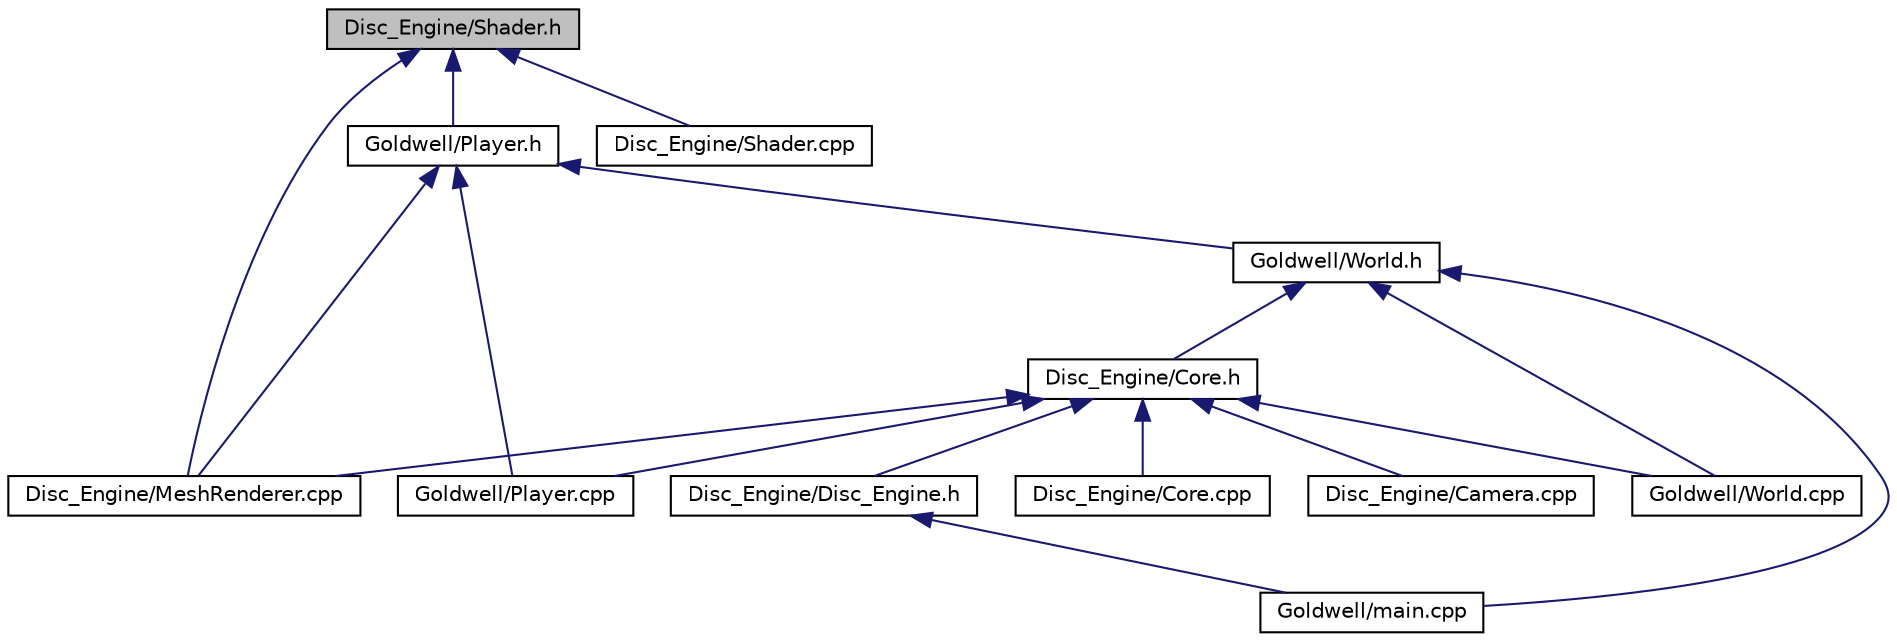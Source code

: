 digraph "Disc_Engine/Shader.h"
{
  edge [fontname="Helvetica",fontsize="10",labelfontname="Helvetica",labelfontsize="10"];
  node [fontname="Helvetica",fontsize="10",shape=record];
  Node9 [label="Disc_Engine/Shader.h",height=0.2,width=0.4,color="black", fillcolor="grey75", style="filled", fontcolor="black"];
  Node9 -> Node10 [dir="back",color="midnightblue",fontsize="10",style="solid",fontname="Helvetica"];
  Node10 [label="Goldwell/Player.h",height=0.2,width=0.4,color="black", fillcolor="white", style="filled",URL="$_player_8h.html"];
  Node10 -> Node11 [dir="back",color="midnightblue",fontsize="10",style="solid",fontname="Helvetica"];
  Node11 [label="Goldwell/World.h",height=0.2,width=0.4,color="black", fillcolor="white", style="filled",URL="$_world_8h.html"];
  Node11 -> Node12 [dir="back",color="midnightblue",fontsize="10",style="solid",fontname="Helvetica"];
  Node12 [label="Disc_Engine/Core.h",height=0.2,width=0.4,color="black", fillcolor="white", style="filled",URL="$_core_8h.html"];
  Node12 -> Node13 [dir="back",color="midnightblue",fontsize="10",style="solid",fontname="Helvetica"];
  Node13 [label="Disc_Engine/Camera.cpp",height=0.2,width=0.4,color="black", fillcolor="white", style="filled",URL="$_camera_8cpp.html"];
  Node12 -> Node14 [dir="back",color="midnightblue",fontsize="10",style="solid",fontname="Helvetica"];
  Node14 [label="Disc_Engine/Core.cpp",height=0.2,width=0.4,color="black", fillcolor="white", style="filled",URL="$_core_8cpp.html"];
  Node12 -> Node15 [dir="back",color="midnightblue",fontsize="10",style="solid",fontname="Helvetica"];
  Node15 [label="Disc_Engine/Disc_Engine.h",height=0.2,width=0.4,color="black", fillcolor="white", style="filled",URL="$_disc___engine_8h.html"];
  Node15 -> Node16 [dir="back",color="midnightblue",fontsize="10",style="solid",fontname="Helvetica"];
  Node16 [label="Goldwell/main.cpp",height=0.2,width=0.4,color="black", fillcolor="white", style="filled",URL="$main_8cpp.html"];
  Node12 -> Node17 [dir="back",color="midnightblue",fontsize="10",style="solid",fontname="Helvetica"];
  Node17 [label="Disc_Engine/MeshRenderer.cpp",height=0.2,width=0.4,color="black", fillcolor="white", style="filled",URL="$_mesh_renderer_8cpp.html"];
  Node12 -> Node18 [dir="back",color="midnightblue",fontsize="10",style="solid",fontname="Helvetica"];
  Node18 [label="Goldwell/Player.cpp",height=0.2,width=0.4,color="black", fillcolor="white", style="filled",URL="$_player_8cpp.html"];
  Node12 -> Node19 [dir="back",color="midnightblue",fontsize="10",style="solid",fontname="Helvetica"];
  Node19 [label="Goldwell/World.cpp",height=0.2,width=0.4,color="black", fillcolor="white", style="filled",URL="$_world_8cpp.html"];
  Node11 -> Node16 [dir="back",color="midnightblue",fontsize="10",style="solid",fontname="Helvetica"];
  Node11 -> Node19 [dir="back",color="midnightblue",fontsize="10",style="solid",fontname="Helvetica"];
  Node10 -> Node17 [dir="back",color="midnightblue",fontsize="10",style="solid",fontname="Helvetica"];
  Node10 -> Node18 [dir="back",color="midnightblue",fontsize="10",style="solid",fontname="Helvetica"];
  Node9 -> Node17 [dir="back",color="midnightblue",fontsize="10",style="solid",fontname="Helvetica"];
  Node9 -> Node20 [dir="back",color="midnightblue",fontsize="10",style="solid",fontname="Helvetica"];
  Node20 [label="Disc_Engine/Shader.cpp",height=0.2,width=0.4,color="black", fillcolor="white", style="filled",URL="$_shader_8cpp.html"];
}
